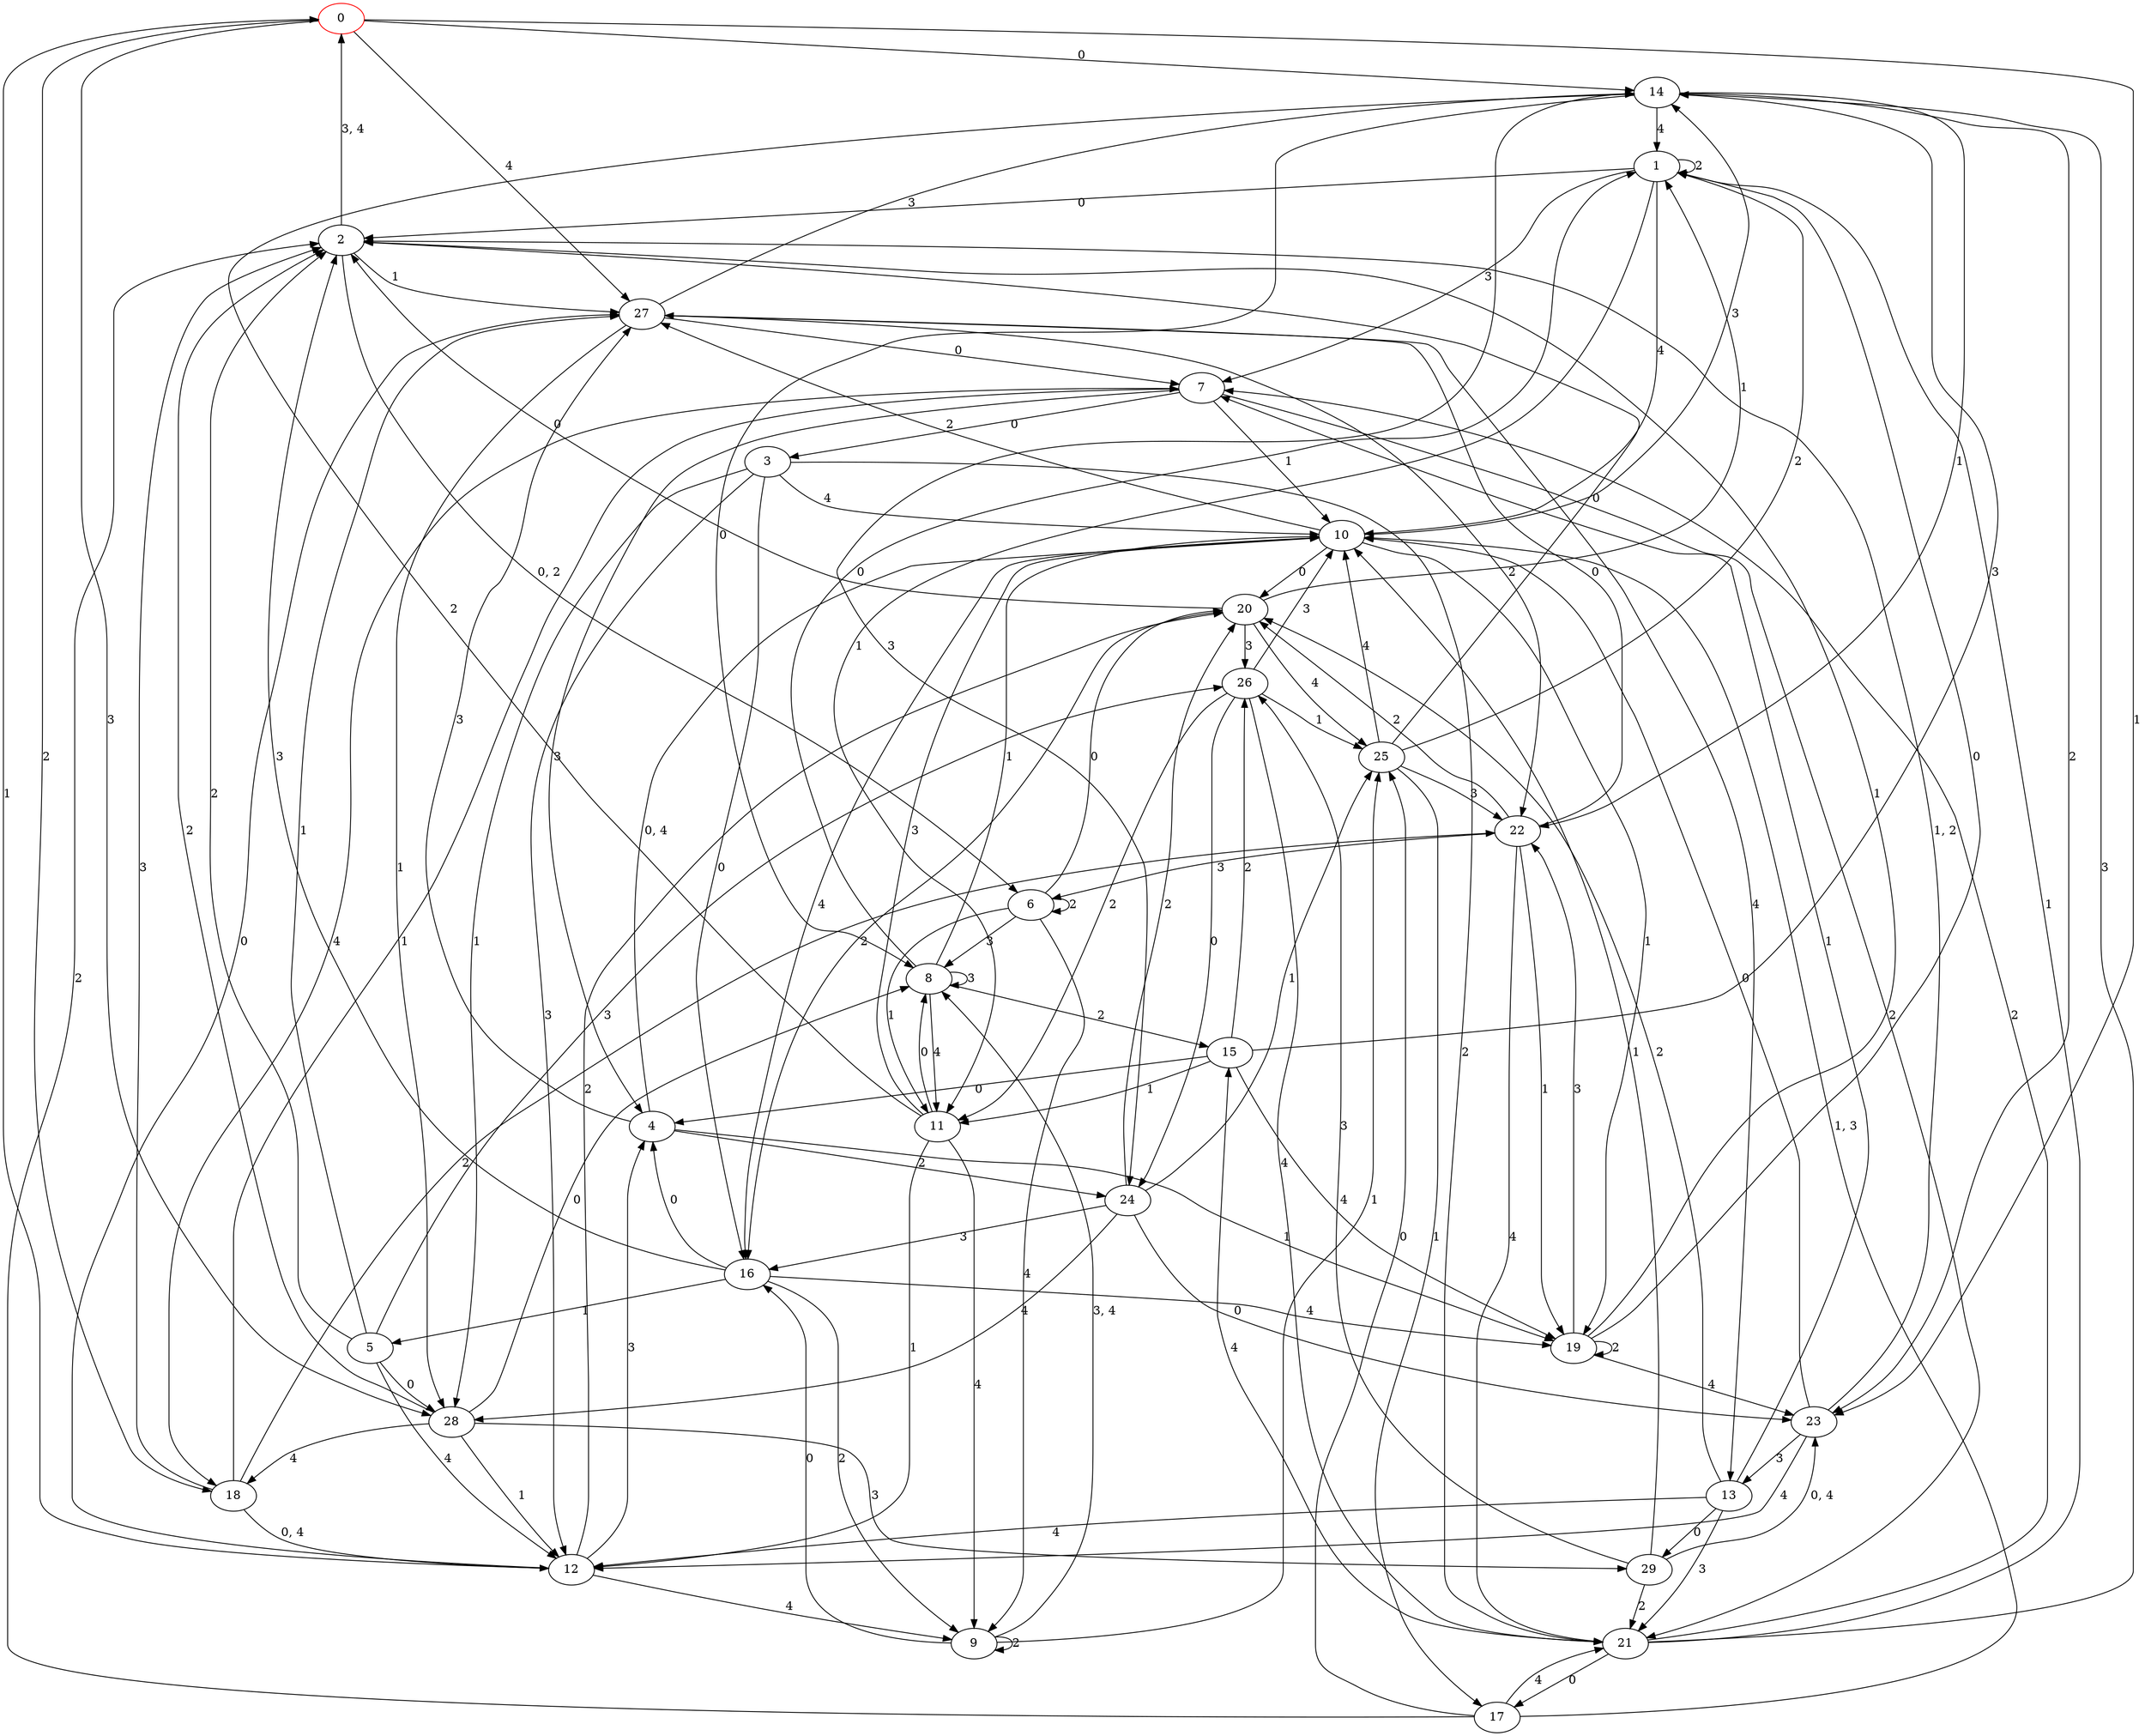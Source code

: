 digraph g {
0 [label= "0"] [color="red"];
1 [label= "1"];
2 [label= "2"];
3 [label= "3"];
4 [label= "4"];
5 [label= "5"];
6 [label= "6"];
7 [label= "7"];
8 [label= "8"];
9 [label= "9"];
10 [label= "10"];
11 [label= "11"];
12 [label= "12"];
13 [label= "13"];
14 [label= "14"];
15 [label= "15"];
16 [label= "16"];
17 [label= "17"];
18 [label= "18"];
19 [label= "19"];
20 [label= "20"];
21 [label= "21"];
22 [label= "22"];
23 [label= "23"];
24 [label= "24"];
25 [label= "25"];
26 [label= "26"];
27 [label= "27"];
28 [label= "28"];
29 [label= "29"];
0 -> 14[label= "0"];
0 -> 23[label= "1"];
0 -> 18[label= "2"];
0 -> 28[label= "3"];
0 -> 27[label= "4"];
1 -> 2[label= "0"];
1 -> 11[label= "1"];
1 -> 1[label= "2"];
1 -> 7[label= "3"];
1 -> 10[label= "4"];
2 -> 27[label= "1"];
3 -> 16[label= "0"];
3 -> 28[label= "1"];
3 -> 21[label= "2"];
3 -> 12[label= "3"];
3 -> 10[label= "4"];
4 -> 19[label= "1"];
4 -> 24[label= "2"];
4 -> 27[label= "3"];
5 -> 28[label= "0"];
5 -> 27[label= "1"];
5 -> 2[label= "2"];
5 -> 26[label= "3"];
5 -> 12[label= "4"];
6 -> 20[label= "0"];
6 -> 11[label= "1"];
6 -> 6[label= "2"];
6 -> 8[label= "3"];
6 -> 9[label= "4"];
7 -> 3[label= "0"];
7 -> 10[label= "1"];
7 -> 21[label= "2"];
7 -> 4[label= "3"];
7 -> 18[label= "4"];
8 -> 1[label= "0"];
8 -> 10[label= "1"];
8 -> 15[label= "2"];
8 -> 8[label= "3"];
8 -> 11[label= "4"];
9 -> 16[label= "0"];
9 -> 25[label= "1"];
9 -> 9[label= "2"];
10 -> 20[label= "0"];
10 -> 19[label= "1"];
10 -> 27[label= "2"];
10 -> 14[label= "3"];
10 -> 16[label= "4"];
11 -> 8[label= "0"];
11 -> 12[label= "1"];
11 -> 14[label= "2"];
11 -> 10[label= "3"];
11 -> 9[label= "4"];
12 -> 27[label= "0"];
12 -> 0[label= "1"];
12 -> 20[label= "2"];
12 -> 4[label= "3"];
12 -> 9[label= "4"];
13 -> 29[label= "0"];
13 -> 7[label= "1"];
13 -> 20[label= "2"];
13 -> 21[label= "3"];
13 -> 12[label= "4"];
14 -> 8[label= "0"];
14 -> 22[label= "1"];
14 -> 23[label= "2"];
14 -> 24[label= "3"];
14 -> 1[label= "4"];
15 -> 4[label= "0"];
15 -> 11[label= "1"];
15 -> 26[label= "2"];
15 -> 14[label= "3"];
15 -> 19[label= "4"];
16 -> 4[label= "0"];
16 -> 5[label= "1"];
16 -> 9[label= "2"];
16 -> 2[label= "3"];
16 -> 19[label= "4"];
17 -> 25[label= "0"];
17 -> 2[label= "2"];
17 -> 21[label= "4"];
18 -> 7[label= "1"];
18 -> 22[label= "2"];
18 -> 2[label= "3"];
19 -> 1[label= "0"];
19 -> 2[label= "1"];
19 -> 19[label= "2"];
19 -> 22[label= "3"];
19 -> 23[label= "4"];
20 -> 2[label= "0"];
20 -> 1[label= "1"];
20 -> 16[label= "2"];
20 -> 26[label= "3"];
20 -> 25[label= "4"];
21 -> 17[label= "0"];
21 -> 1[label= "1"];
21 -> 7[label= "2"];
21 -> 14[label= "3"];
21 -> 15[label= "4"];
22 -> 27[label= "0"];
22 -> 19[label= "1"];
22 -> 20[label= "2"];
22 -> 6[label= "3"];
22 -> 21[label= "4"];
23 -> 10[label= "0"];
23 -> 13[label= "3"];
23 -> 12[label= "4"];
24 -> 23[label= "0"];
24 -> 25[label= "1"];
24 -> 20[label= "2"];
24 -> 16[label= "3"];
24 -> 28[label= "4"];
25 -> 2[label= "0"];
25 -> 17[label= "1"];
25 -> 1[label= "2"];
25 -> 22[label= "3"];
25 -> 10[label= "4"];
26 -> 24[label= "0"];
26 -> 25[label= "1"];
26 -> 11[label= "2"];
26 -> 10[label= "3"];
26 -> 21[label= "4"];
27 -> 7[label= "0"];
27 -> 28[label= "1"];
27 -> 22[label= "2"];
27 -> 14[label= "3"];
27 -> 13[label= "4"];
28 -> 8[label= "0"];
28 -> 12[label= "1"];
28 -> 2[label= "2"];
28 -> 29[label= "3"];
28 -> 18[label= "4"];
29 -> 10[label= "1"];
29 -> 21[label= "2"];
29 -> 26[label= "3"];
2 -> 6[label= "0, 2"];
2 -> 0[label= "3, 4"];
4 -> 10[label= "0, 4"];
9 -> 8[label= "3, 4"];
17 -> 10[label= "1, 3"];
18 -> 12[label= "0, 4"];
23 -> 2[label= "1, 2"];
29 -> 23[label= "0, 4"];
}
